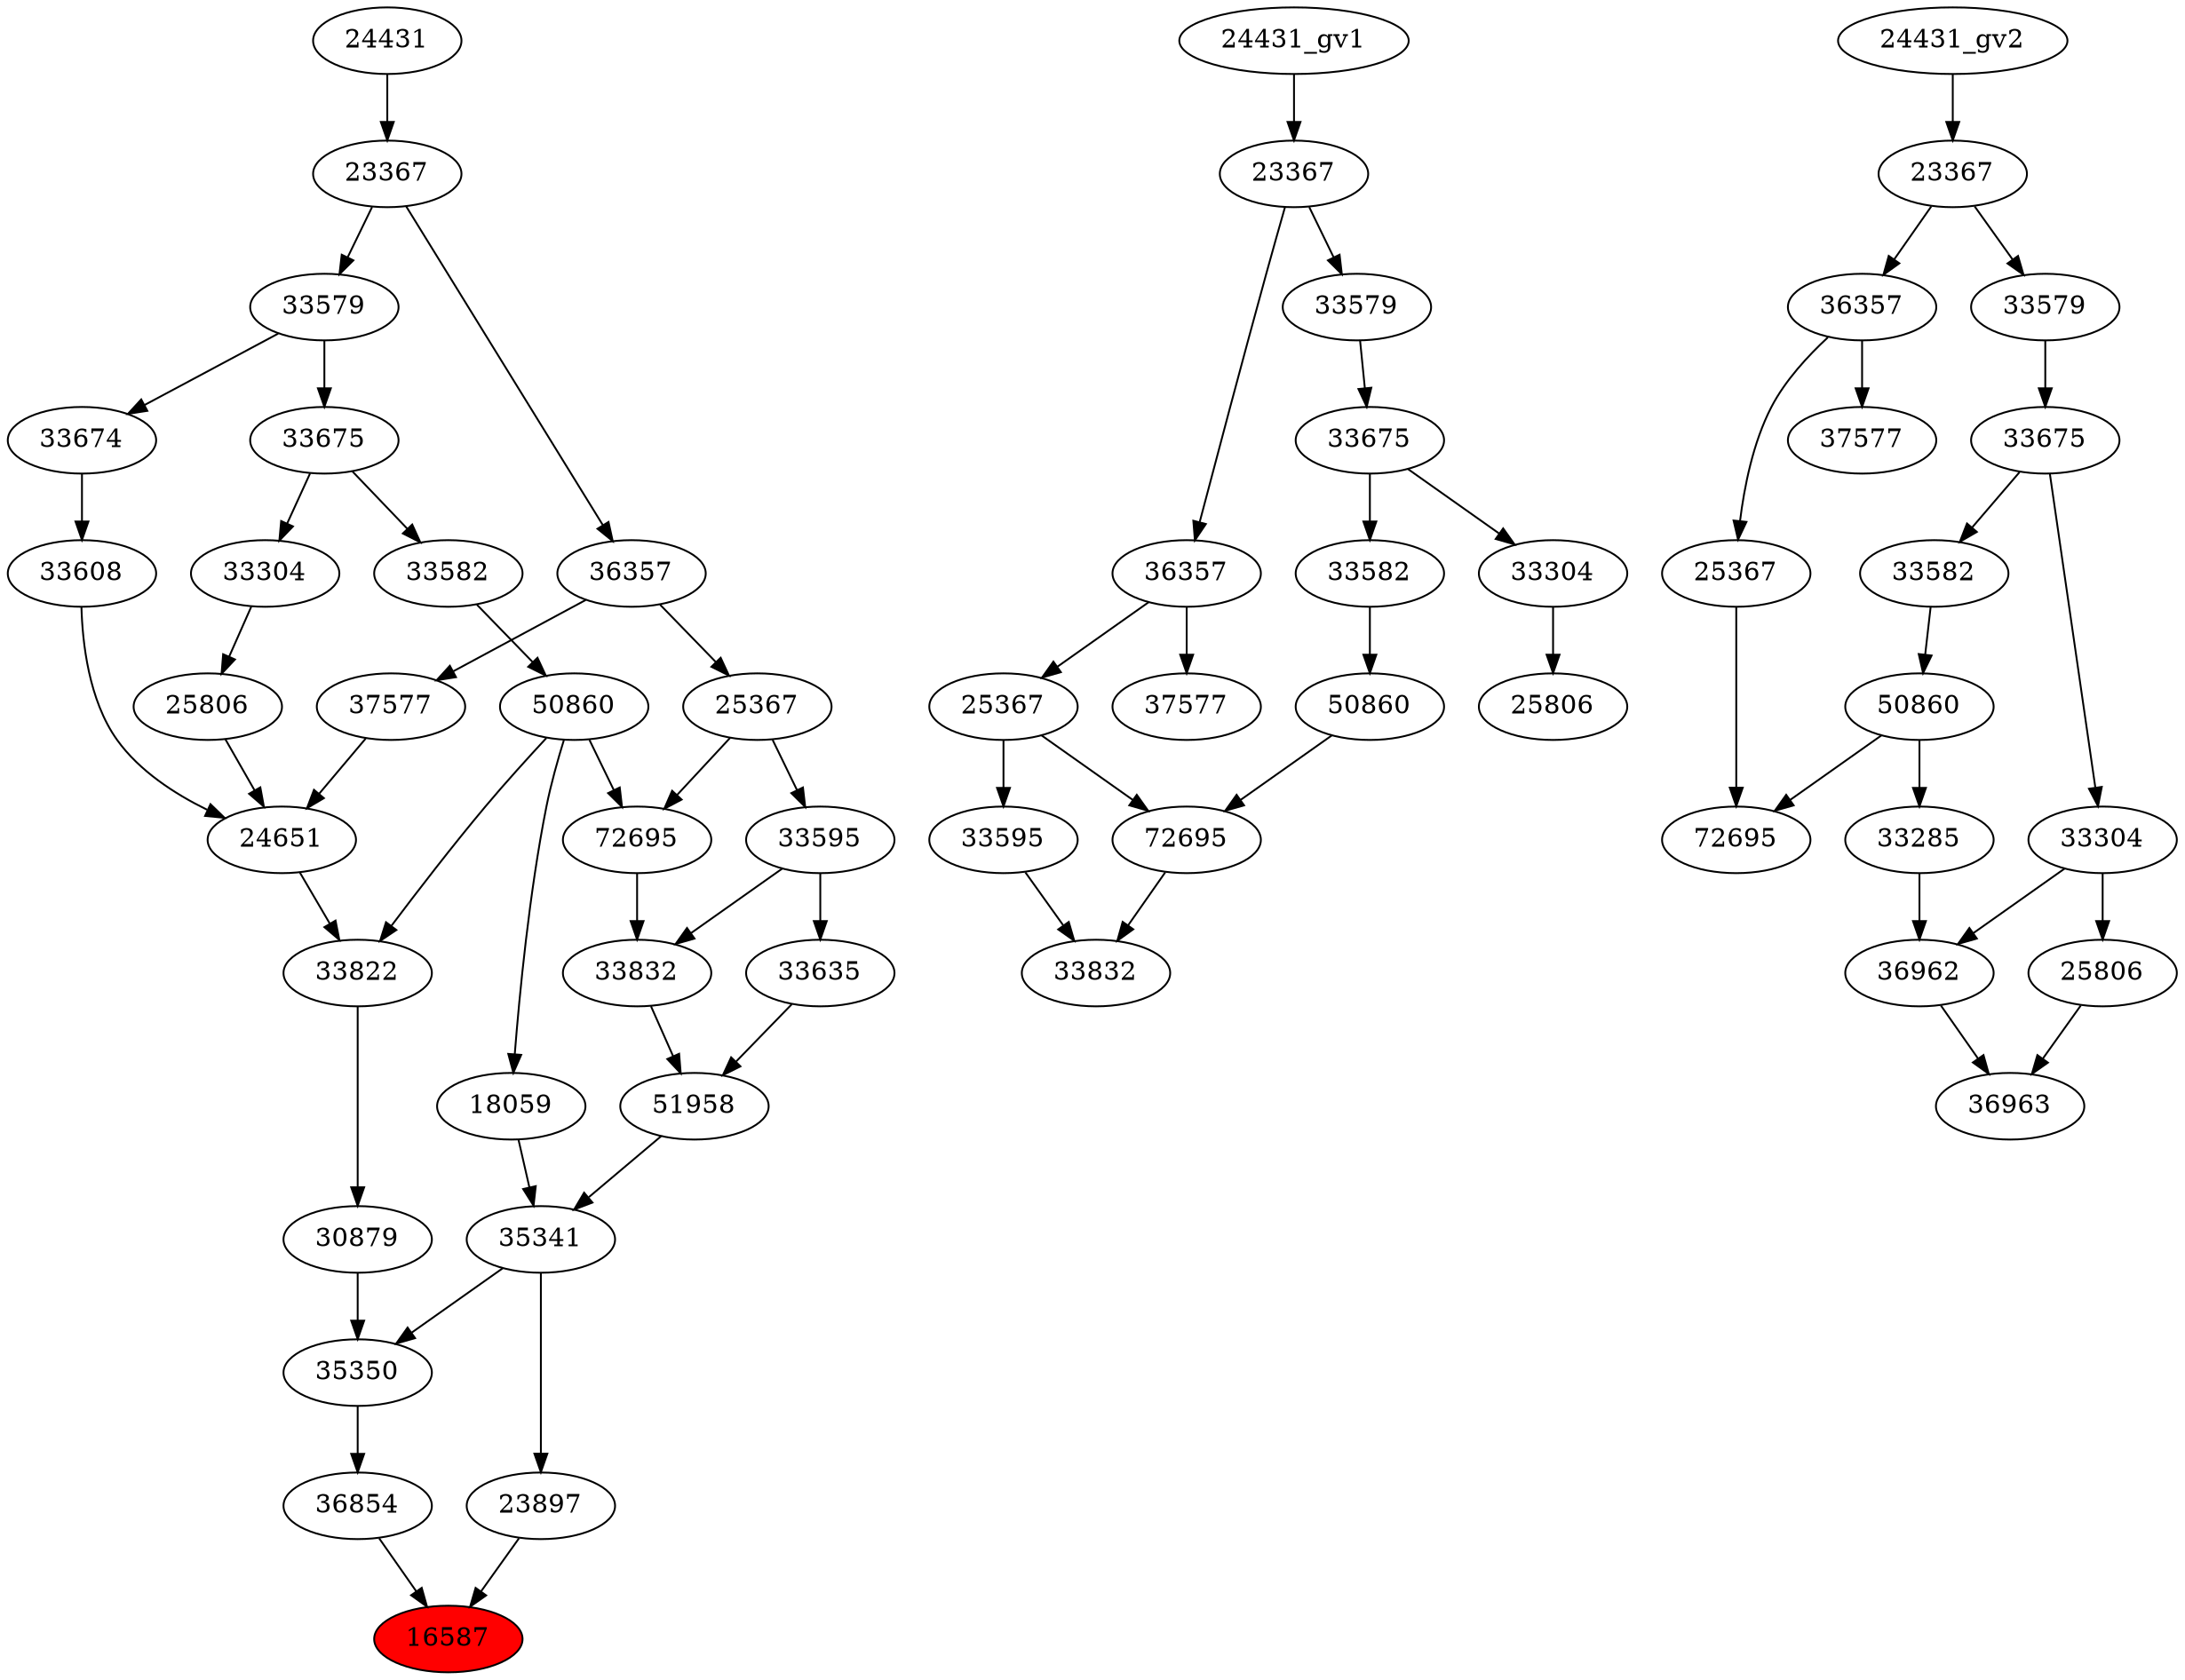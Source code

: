 strict digraph root {
	node [label="\N"];
	{
		node [fillcolor="",
			label="\N",
			style=""
		];
		16587		 [fillcolor=red,
			label=16587,
			style=filled];
		36854		 [label=36854];
		36854 -> 16587;
		23897		 [label=23897];
		23897 -> 16587;
		35350		 [label=35350];
		35350 -> 36854;
		35341		 [label=35341];
		35341 -> 23897;
		35341 -> 35350;
		30879		 [label=30879];
		30879 -> 35350;
		51958		 [label=51958];
		51958 -> 35341;
		18059		 [label=18059];
		18059 -> 35341;
		33822		 [label=33822];
		33822 -> 30879;
		33832		 [label=33832];
		33832 -> 51958;
		33635		 [label=33635];
		33635 -> 51958;
		50860		 [label=50860];
		50860 -> 18059;
		50860 -> 33822;
		72695		 [label=72695];
		50860 -> 72695;
		24651		 [label=24651];
		24651 -> 33822;
		72695 -> 33832;
		33595		 [label=33595];
		33595 -> 33832;
		33595 -> 33635;
		33582		 [label=33582];
		33582 -> 50860;
		25806		 [label=25806];
		25806 -> 24651;
		33608		 [label=33608];
		33608 -> 24651;
		37577		 [label=37577];
		37577 -> 24651;
		25367		 [label=25367];
		25367 -> 72695;
		25367 -> 33595;
		33675		 [label=33675];
		33675 -> 33582;
		33304		 [label=33304];
		33675 -> 33304;
		33304 -> 25806;
		33674		 [label=33674];
		33674 -> 33608;
		36357		 [label=36357];
		36357 -> 37577;
		36357 -> 25367;
		33579		 [label=33579];
		33579 -> 33675;
		33579 -> 33674;
		23367		 [label=23367];
		23367 -> 36357;
		23367 -> 33579;
		24431		 [label=24431];
		24431 -> 23367;
	}
	{
		node [label="\N"];
		"33832_gv1"		 [label=33832];
		"72695_gv1"		 [label=72695];
		"72695_gv1" -> "33832_gv1";
		"33595_gv1"		 [label=33595];
		"33595_gv1" -> "33832_gv1";
		"50860_gv1"		 [label=50860];
		"50860_gv1" -> "72695_gv1";
		"33582_gv1"		 [label=33582];
		"33582_gv1" -> "50860_gv1";
		"25367_gv1"		 [label=25367];
		"25367_gv1" -> "72695_gv1";
		"25367_gv1" -> "33595_gv1";
		"33675_gv1"		 [label=33675];
		"33675_gv1" -> "33582_gv1";
		"33304_gv1"		 [label=33304];
		"33675_gv1" -> "33304_gv1";
		"25806_gv1"		 [label=25806];
		"33304_gv1" -> "25806_gv1";
		"37577_gv1"		 [label=37577];
		"36357_gv1"		 [label=36357];
		"36357_gv1" -> "25367_gv1";
		"36357_gv1" -> "37577_gv1";
		"33579_gv1"		 [label=33579];
		"33579_gv1" -> "33675_gv1";
		"23367_gv1"		 [label=23367];
		"23367_gv1" -> "36357_gv1";
		"23367_gv1" -> "33579_gv1";
		"24431_gv1" -> "23367_gv1";
	}
	{
		node [label="\N"];
		36963		 [label=36963];
		36962		 [label=36962];
		36962 -> 36963;
		"25806_gv2"		 [label=25806];
		"25806_gv2" -> 36963;
		"50860_gv2"		 [label=50860];
		"72695_gv2"		 [label=72695];
		"50860_gv2" -> "72695_gv2";
		33285		 [label=33285];
		"50860_gv2" -> 33285;
		"33582_gv2"		 [label=33582];
		"33582_gv2" -> "50860_gv2";
		"25367_gv2"		 [label=25367];
		"25367_gv2" -> "72695_gv2";
		33285 -> 36962;
		"33304_gv2"		 [label=33304];
		"33304_gv2" -> 36962;
		"33304_gv2" -> "25806_gv2";
		"33675_gv2"		 [label=33675];
		"33675_gv2" -> "33582_gv2";
		"33675_gv2" -> "33304_gv2";
		"36357_gv2"		 [label=36357];
		"36357_gv2" -> "25367_gv2";
		"37577_gv2"		 [label=37577];
		"36357_gv2" -> "37577_gv2";
		"33579_gv2"		 [label=33579];
		"33579_gv2" -> "33675_gv2";
		"23367_gv2"		 [label=23367];
		"23367_gv2" -> "36357_gv2";
		"23367_gv2" -> "33579_gv2";
		"24431_gv2" -> "23367_gv2";
	}
}
